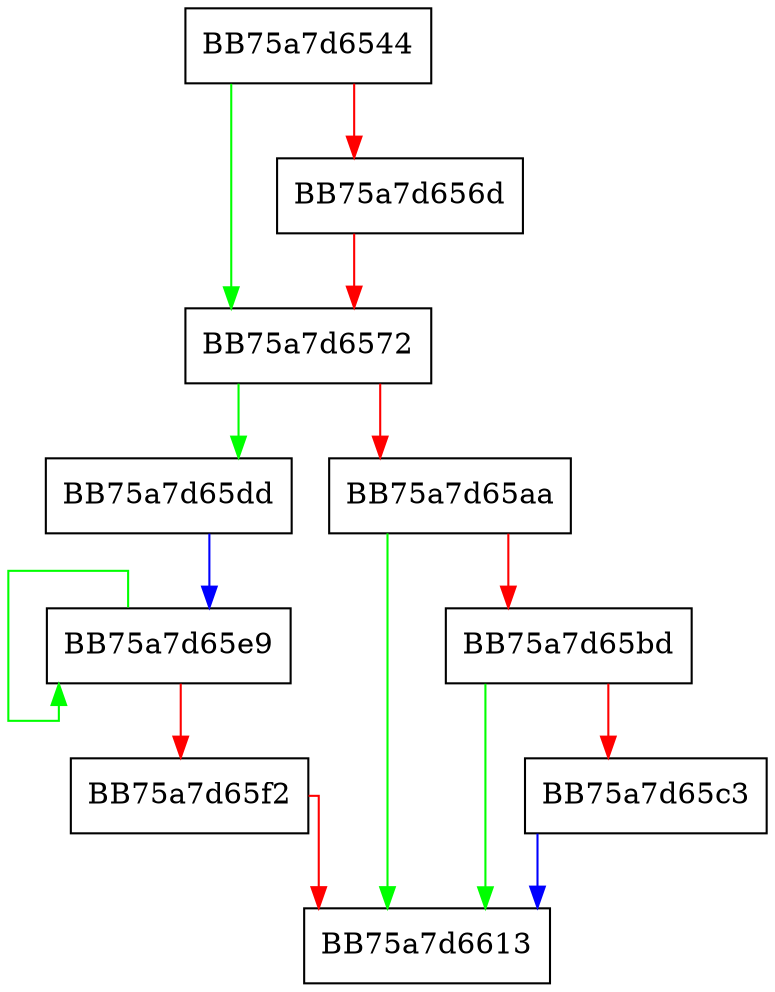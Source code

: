digraph CreateRegSymLink {
  node [shape="box"];
  graph [splines=ortho];
  BB75a7d6544 -> BB75a7d6572 [color="green"];
  BB75a7d6544 -> BB75a7d656d [color="red"];
  BB75a7d656d -> BB75a7d6572 [color="red"];
  BB75a7d6572 -> BB75a7d65dd [color="green"];
  BB75a7d6572 -> BB75a7d65aa [color="red"];
  BB75a7d65aa -> BB75a7d6613 [color="green"];
  BB75a7d65aa -> BB75a7d65bd [color="red"];
  BB75a7d65bd -> BB75a7d6613 [color="green"];
  BB75a7d65bd -> BB75a7d65c3 [color="red"];
  BB75a7d65c3 -> BB75a7d6613 [color="blue"];
  BB75a7d65dd -> BB75a7d65e9 [color="blue"];
  BB75a7d65e9 -> BB75a7d65e9 [color="green"];
  BB75a7d65e9 -> BB75a7d65f2 [color="red"];
  BB75a7d65f2 -> BB75a7d6613 [color="red"];
}